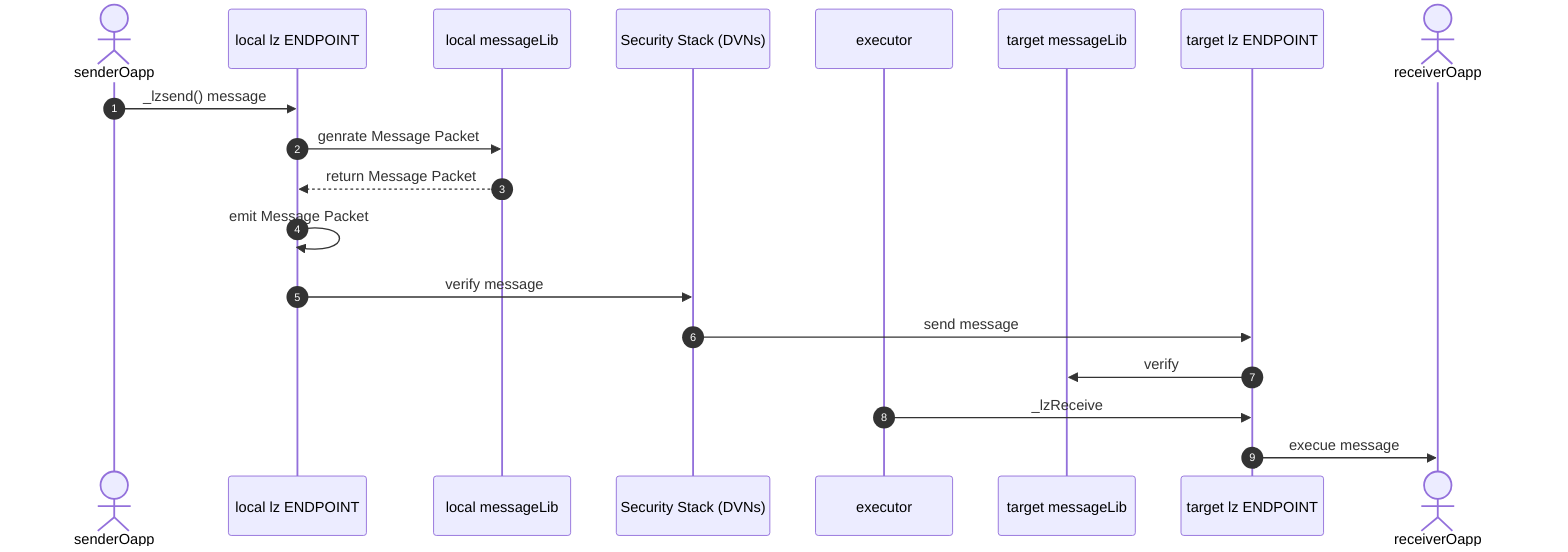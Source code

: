 sequenceDiagram
    actor senderOapp
    participant local lz ENDPOINT
    participant local messageLib
    participant Security Stack (DVNs)
    participant executor
    participant target messageLib
    participant target lz ENDPOINT
    actor receiverOapp
    autonumber
    senderOapp ->>local lz ENDPOINT:_lzsend() message
    local lz ENDPOINT->>local messageLib:genrate Message Packet
    local messageLib-->>local lz ENDPOINT:return Message Packet
    local lz ENDPOINT->>local lz ENDPOINT:emit Message Packet
    local lz ENDPOINT->>Security Stack (DVNs):verify message
    Security Stack (DVNs)->>target lz ENDPOINT:send message
    target lz ENDPOINT->>target messageLib:verify
    executor->>target lz ENDPOINT:_lzReceive
    target lz ENDPOINT->>receiverOapp:execue message